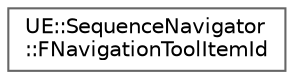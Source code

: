 digraph "Graphical Class Hierarchy"
{
 // INTERACTIVE_SVG=YES
 // LATEX_PDF_SIZE
  bgcolor="transparent";
  edge [fontname=Helvetica,fontsize=10,labelfontname=Helvetica,labelfontsize=10];
  node [fontname=Helvetica,fontsize=10,shape=box,height=0.2,width=0.4];
  rankdir="LR";
  Node0 [id="Node000000",label="UE::SequenceNavigator\l::FNavigationToolItemId",height=0.2,width=0.4,color="grey40", fillcolor="white", style="filled",URL="$da/dd4/structUE_1_1SequenceNavigator_1_1FNavigationToolItemId.html",tooltip="Struct to identify an item in the Navigation Tool."];
}
